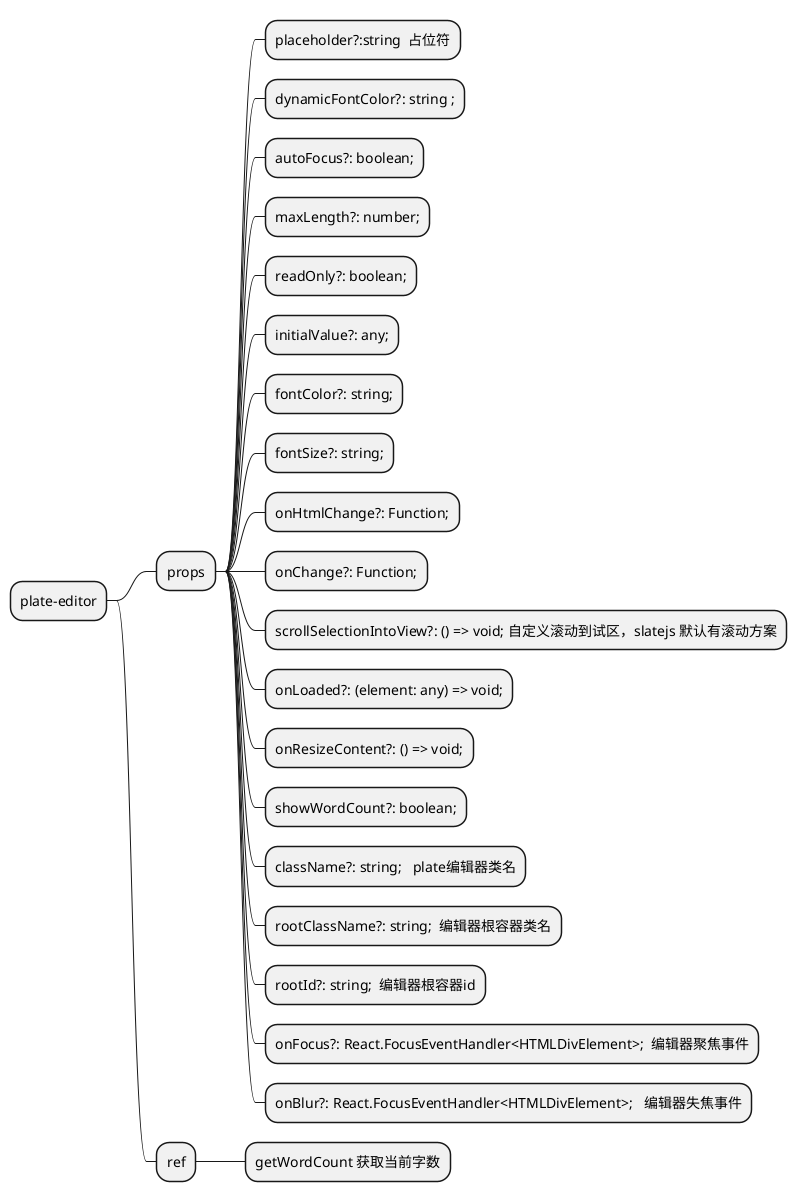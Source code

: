 @startmindmap
* plate-editor
** props
*** placeholder?:string  占位符
*** dynamicFontColor?: string ;
*** autoFocus?: boolean;
*** maxLength?: number;
*** readOnly?: boolean;
*** initialValue?: any;
*** fontColor?: string;
*** fontSize?: string;
*** onHtmlChange?: Function;
*** onChange?: Function;
*** scrollSelectionIntoView?: () => void; 自定义滚动到试区，slatejs 默认有滚动方案
*** onLoaded?: (element: any) => void;
*** onResizeContent?: () => void;
*** showWordCount?: boolean;
*** className?: string;   plate编辑器类名
*** rootClassName?: string;  编辑器根容器类名
*** rootId?: string;  编辑器根容器id
*** onFocus?: React.FocusEventHandler<HTMLDivElement>;  编辑器聚焦事件
*** onBlur?: React.FocusEventHandler<HTMLDivElement>;   编辑器失焦事件
** ref
*** getWordCount 获取当前字数
@endmindmap